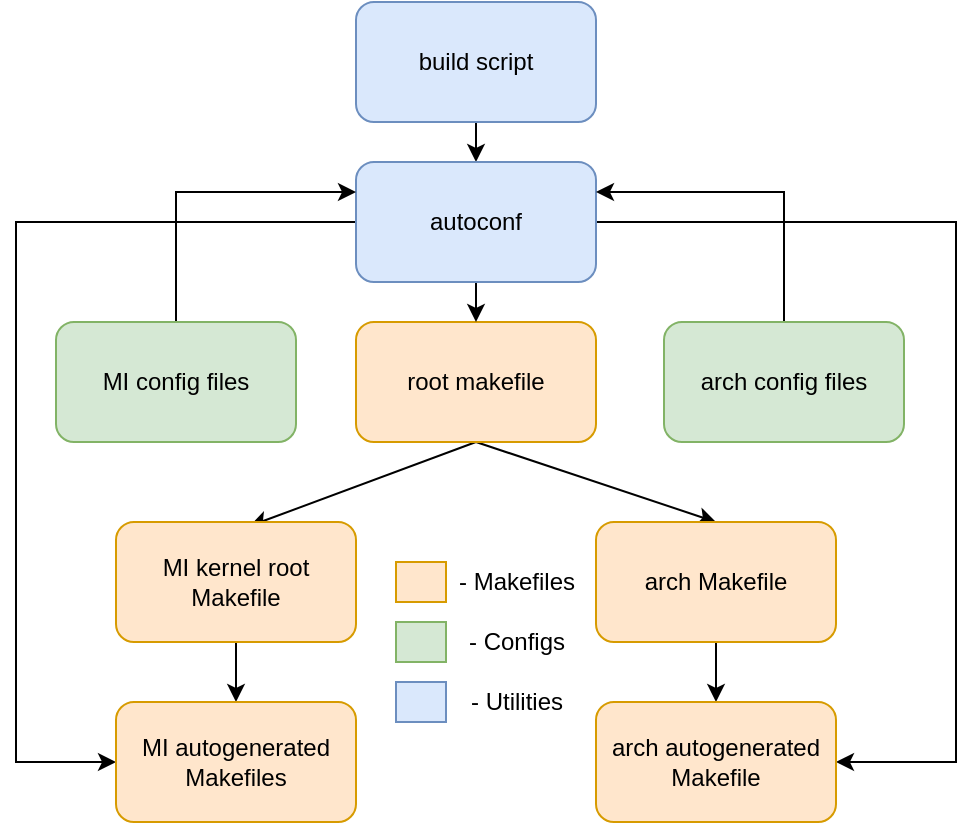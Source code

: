 <mxfile version="18.1.3" type="device"><diagram id="oWba_C_TZavnD3kDgldQ" name="Страница 1"><mxGraphModel dx="1182" dy="835" grid="1" gridSize="10" guides="1" tooltips="1" connect="1" arrows="1" fold="1" page="1" pageScale="1" pageWidth="827" pageHeight="1169" math="0" shadow="0"><root><mxCell id="0"/><mxCell id="1" parent="0"/><mxCell id="5foV95_868nt7eifdEWz-6" style="rounded=0;orthogonalLoop=1;jettySize=auto;html=1;exitX=0.5;exitY=1;exitDx=0;exitDy=0;entryX=0.558;entryY=0.033;entryDx=0;entryDy=0;entryPerimeter=0;" edge="1" parent="1" source="5foV95_868nt7eifdEWz-1" target="5foV95_868nt7eifdEWz-5"><mxGeometry relative="1" as="geometry"/></mxCell><mxCell id="5foV95_868nt7eifdEWz-7" style="edgeStyle=none;rounded=0;orthogonalLoop=1;jettySize=auto;html=1;exitX=0.5;exitY=1;exitDx=0;exitDy=0;entryX=0.5;entryY=0;entryDx=0;entryDy=0;" edge="1" parent="1" source="5foV95_868nt7eifdEWz-1" target="5foV95_868nt7eifdEWz-2"><mxGeometry relative="1" as="geometry"/></mxCell><mxCell id="5foV95_868nt7eifdEWz-1" value="root makefile" style="rounded=1;whiteSpace=wrap;html=1;fillColor=#ffe6cc;strokeColor=#d79b00;" vertex="1" parent="1"><mxGeometry x="200" y="260" width="120" height="60" as="geometry"/></mxCell><mxCell id="5foV95_868nt7eifdEWz-17" style="edgeStyle=orthogonalEdgeStyle;rounded=0;orthogonalLoop=1;jettySize=auto;html=1;exitX=0.5;exitY=1;exitDx=0;exitDy=0;entryX=0.5;entryY=0;entryDx=0;entryDy=0;" edge="1" parent="1" source="5foV95_868nt7eifdEWz-2" target="5foV95_868nt7eifdEWz-16"><mxGeometry relative="1" as="geometry"/></mxCell><mxCell id="5foV95_868nt7eifdEWz-2" value="arch Мakefile" style="rounded=1;whiteSpace=wrap;html=1;fillColor=#ffe6cc;strokeColor=#d79b00;" vertex="1" parent="1"><mxGeometry x="320" y="360" width="120" height="60" as="geometry"/></mxCell><mxCell id="5foV95_868nt7eifdEWz-14" style="edgeStyle=orthogonalEdgeStyle;rounded=0;orthogonalLoop=1;jettySize=auto;html=1;exitX=0.5;exitY=1;exitDx=0;exitDy=0;entryX=0.5;entryY=0;entryDx=0;entryDy=0;" edge="1" parent="1" source="5foV95_868nt7eifdEWz-3" target="5foV95_868nt7eifdEWz-4"><mxGeometry relative="1" as="geometry"/></mxCell><mxCell id="5foV95_868nt7eifdEWz-3" value="build script" style="rounded=1;whiteSpace=wrap;html=1;fillColor=#dae8fc;strokeColor=#6c8ebf;" vertex="1" parent="1"><mxGeometry x="200" y="100" width="120" height="60" as="geometry"/></mxCell><mxCell id="5foV95_868nt7eifdEWz-11" style="edgeStyle=orthogonalEdgeStyle;rounded=0;orthogonalLoop=1;jettySize=auto;html=1;exitX=0;exitY=0.5;exitDx=0;exitDy=0;entryX=0;entryY=0.5;entryDx=0;entryDy=0;" edge="1" parent="1" source="5foV95_868nt7eifdEWz-4" target="5foV95_868nt7eifdEWz-10"><mxGeometry relative="1" as="geometry"><Array as="points"><mxPoint x="30" y="210"/><mxPoint x="30" y="480"/></Array></mxGeometry></mxCell><mxCell id="5foV95_868nt7eifdEWz-15" style="edgeStyle=orthogonalEdgeStyle;rounded=0;orthogonalLoop=1;jettySize=auto;html=1;exitX=0.5;exitY=1;exitDx=0;exitDy=0;entryX=0.5;entryY=0;entryDx=0;entryDy=0;" edge="1" parent="1" source="5foV95_868nt7eifdEWz-4" target="5foV95_868nt7eifdEWz-1"><mxGeometry relative="1" as="geometry"/></mxCell><mxCell id="5foV95_868nt7eifdEWz-23" style="edgeStyle=orthogonalEdgeStyle;rounded=0;orthogonalLoop=1;jettySize=auto;html=1;exitX=1;exitY=0.5;exitDx=0;exitDy=0;entryX=1;entryY=0.5;entryDx=0;entryDy=0;" edge="1" parent="1" source="5foV95_868nt7eifdEWz-4" target="5foV95_868nt7eifdEWz-16"><mxGeometry relative="1" as="geometry"><Array as="points"><mxPoint x="500" y="210"/><mxPoint x="500" y="480"/></Array></mxGeometry></mxCell><mxCell id="5foV95_868nt7eifdEWz-4" value="autoconf" style="rounded=1;whiteSpace=wrap;html=1;fillColor=#dae8fc;strokeColor=#6c8ebf;" vertex="1" parent="1"><mxGeometry x="200" y="180" width="120" height="60" as="geometry"/></mxCell><mxCell id="5foV95_868nt7eifdEWz-12" style="edgeStyle=orthogonalEdgeStyle;rounded=0;orthogonalLoop=1;jettySize=auto;html=1;exitX=0.5;exitY=1;exitDx=0;exitDy=0;entryX=0.5;entryY=0;entryDx=0;entryDy=0;" edge="1" parent="1" source="5foV95_868nt7eifdEWz-5" target="5foV95_868nt7eifdEWz-10"><mxGeometry relative="1" as="geometry"/></mxCell><mxCell id="5foV95_868nt7eifdEWz-5" value="MI kernel root Makefile" style="rounded=1;whiteSpace=wrap;html=1;fillColor=#ffe6cc;strokeColor=#d79b00;" vertex="1" parent="1"><mxGeometry x="80" y="360" width="120" height="60" as="geometry"/></mxCell><mxCell id="5foV95_868nt7eifdEWz-10" value="MI autogenerated Makefiles" style="rounded=1;whiteSpace=wrap;html=1;fillColor=#ffe6cc;strokeColor=#d79b00;" vertex="1" parent="1"><mxGeometry x="80" y="450" width="120" height="60" as="geometry"/></mxCell><mxCell id="5foV95_868nt7eifdEWz-16" value="arch autogenerated Мakefile" style="rounded=1;whiteSpace=wrap;html=1;fillColor=#ffe6cc;strokeColor=#d79b00;" vertex="1" parent="1"><mxGeometry x="320" y="450" width="120" height="60" as="geometry"/></mxCell><mxCell id="5foV95_868nt7eifdEWz-24" style="edgeStyle=orthogonalEdgeStyle;rounded=0;orthogonalLoop=1;jettySize=auto;html=1;exitX=0.5;exitY=0;exitDx=0;exitDy=0;entryX=0;entryY=0.25;entryDx=0;entryDy=0;" edge="1" parent="1" source="5foV95_868nt7eifdEWz-18" target="5foV95_868nt7eifdEWz-4"><mxGeometry relative="1" as="geometry"/></mxCell><mxCell id="5foV95_868nt7eifdEWz-18" value="MI config files" style="rounded=1;whiteSpace=wrap;html=1;fillColor=#d5e8d4;strokeColor=#82b366;" vertex="1" parent="1"><mxGeometry x="50" y="260" width="120" height="60" as="geometry"/></mxCell><mxCell id="5foV95_868nt7eifdEWz-22" style="edgeStyle=orthogonalEdgeStyle;rounded=0;orthogonalLoop=1;jettySize=auto;html=1;exitX=0.5;exitY=0;exitDx=0;exitDy=0;entryX=1;entryY=0.25;entryDx=0;entryDy=0;" edge="1" parent="1" source="5foV95_868nt7eifdEWz-19" target="5foV95_868nt7eifdEWz-4"><mxGeometry relative="1" as="geometry"/></mxCell><mxCell id="5foV95_868nt7eifdEWz-19" value="arch config files" style="rounded=1;whiteSpace=wrap;html=1;fillColor=#d5e8d4;strokeColor=#82b366;" vertex="1" parent="1"><mxGeometry x="354" y="260" width="120" height="60" as="geometry"/></mxCell><mxCell id="5foV95_868nt7eifdEWz-25" value="" style="rounded=0;whiteSpace=wrap;html=1;fillColor=#ffe6cc;strokeColor=#d79b00;" vertex="1" parent="1"><mxGeometry x="220" y="380" width="25" height="20" as="geometry"/></mxCell><mxCell id="5foV95_868nt7eifdEWz-26" value="- Makefiles" style="text;html=1;align=center;verticalAlign=middle;resizable=0;points=[];autosize=1;strokeColor=none;fillColor=none;" vertex="1" parent="1"><mxGeometry x="245" y="380" width="70" height="20" as="geometry"/></mxCell><mxCell id="5foV95_868nt7eifdEWz-27" value="" style="rounded=0;whiteSpace=wrap;html=1;fillColor=#d5e8d4;strokeColor=#82b366;" vertex="1" parent="1"><mxGeometry x="220" y="410" width="25" height="20" as="geometry"/></mxCell><mxCell id="5foV95_868nt7eifdEWz-28" value="- Configs" style="text;html=1;align=center;verticalAlign=middle;resizable=0;points=[];autosize=1;strokeColor=none;fillColor=none;" vertex="1" parent="1"><mxGeometry x="250" y="410" width="60" height="20" as="geometry"/></mxCell><mxCell id="5foV95_868nt7eifdEWz-29" value="" style="rounded=0;whiteSpace=wrap;html=1;fillColor=#dae8fc;strokeColor=#6c8ebf;" vertex="1" parent="1"><mxGeometry x="220" y="440" width="25" height="20" as="geometry"/></mxCell><mxCell id="5foV95_868nt7eifdEWz-30" value="- Utilities" style="text;html=1;align=center;verticalAlign=middle;resizable=0;points=[];autosize=1;strokeColor=none;fillColor=none;" vertex="1" parent="1"><mxGeometry x="250" y="440" width="60" height="20" as="geometry"/></mxCell></root></mxGraphModel></diagram></mxfile>